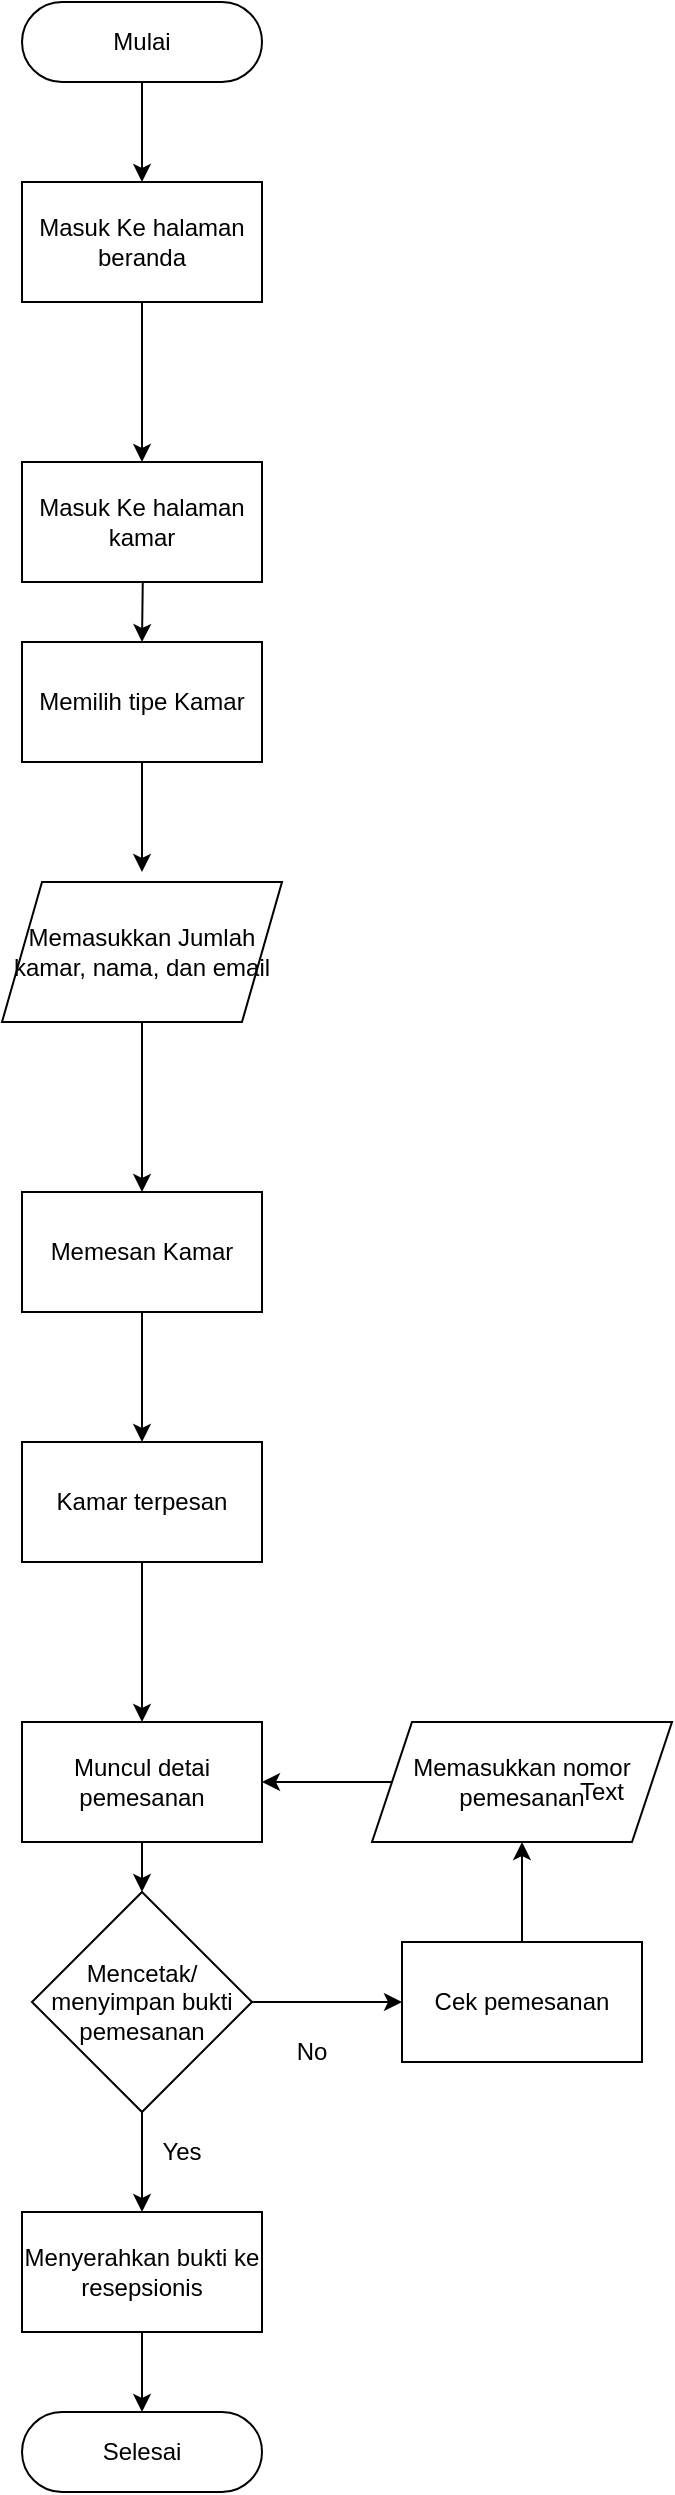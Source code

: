 <mxfile version="20.8.15" type="github">
  <diagram id="C5RBs43oDa-KdzZeNtuy" name="Page-1">
    <mxGraphModel dx="910" dy="512" grid="1" gridSize="10" guides="1" tooltips="1" connect="1" arrows="1" fold="1" page="1" pageScale="1" pageWidth="1169" pageHeight="827" math="0" shadow="0">
      <root>
        <mxCell id="WIyWlLk6GJQsqaUBKTNV-0" />
        <mxCell id="WIyWlLk6GJQsqaUBKTNV-1" parent="WIyWlLk6GJQsqaUBKTNV-0" />
        <mxCell id="hn7cNbfDd--p1zAdIMlJ-2" value="" style="edgeStyle=orthogonalEdgeStyle;rounded=0;orthogonalLoop=1;jettySize=auto;html=1;" parent="WIyWlLk6GJQsqaUBKTNV-1" source="hn7cNbfDd--p1zAdIMlJ-0" target="hn7cNbfDd--p1zAdIMlJ-1" edge="1">
          <mxGeometry relative="1" as="geometry" />
        </mxCell>
        <mxCell id="hn7cNbfDd--p1zAdIMlJ-0" value="Mulai" style="rounded=1;whiteSpace=wrap;html=1;fontSize=12;glass=0;strokeWidth=1;shadow=0;arcSize=50;" parent="WIyWlLk6GJQsqaUBKTNV-1" vertex="1">
          <mxGeometry x="180" y="100" width="120" height="40" as="geometry" />
        </mxCell>
        <mxCell id="hn7cNbfDd--p1zAdIMlJ-4" value="" style="edgeStyle=orthogonalEdgeStyle;rounded=0;orthogonalLoop=1;jettySize=auto;html=1;" parent="WIyWlLk6GJQsqaUBKTNV-1" source="hn7cNbfDd--p1zAdIMlJ-1" target="hn7cNbfDd--p1zAdIMlJ-3" edge="1">
          <mxGeometry relative="1" as="geometry" />
        </mxCell>
        <mxCell id="hn7cNbfDd--p1zAdIMlJ-1" value="Masuk Ke halaman beranda" style="rounded=0;whiteSpace=wrap;html=1;" parent="WIyWlLk6GJQsqaUBKTNV-1" vertex="1">
          <mxGeometry x="180" y="190" width="120" height="60" as="geometry" />
        </mxCell>
        <mxCell id="hn7cNbfDd--p1zAdIMlJ-13" value="" style="edgeStyle=orthogonalEdgeStyle;rounded=0;orthogonalLoop=1;jettySize=auto;html=1;" parent="WIyWlLk6GJQsqaUBKTNV-1" target="hn7cNbfDd--p1zAdIMlJ-12" edge="1">
          <mxGeometry relative="1" as="geometry">
            <mxPoint x="240" y="340" as="sourcePoint" />
          </mxGeometry>
        </mxCell>
        <mxCell id="hn7cNbfDd--p1zAdIMlJ-3" value="Masuk Ke halaman kamar" style="whiteSpace=wrap;html=1;rounded=0;" parent="WIyWlLk6GJQsqaUBKTNV-1" vertex="1">
          <mxGeometry x="180" y="330" width="120" height="60" as="geometry" />
        </mxCell>
        <mxCell id="CQ3oZ4VSzj72kXJU-v_M-1" value="" style="edgeStyle=orthogonalEdgeStyle;rounded=0;orthogonalLoop=1;jettySize=auto;html=1;" parent="WIyWlLk6GJQsqaUBKTNV-1" source="hn7cNbfDd--p1zAdIMlJ-11" target="CQ3oZ4VSzj72kXJU-v_M-0" edge="1">
          <mxGeometry relative="1" as="geometry" />
        </mxCell>
        <mxCell id="hn7cNbfDd--p1zAdIMlJ-11" value="Memasukkan Jumlah kamar, nama, dan email" style="shape=parallelogram;perimeter=parallelogramPerimeter;whiteSpace=wrap;html=1;fixedSize=1;" parent="WIyWlLk6GJQsqaUBKTNV-1" vertex="1">
          <mxGeometry x="170" y="540" width="140" height="70" as="geometry" />
        </mxCell>
        <mxCell id="hn7cNbfDd--p1zAdIMlJ-14" value="" style="edgeStyle=orthogonalEdgeStyle;rounded=0;orthogonalLoop=1;jettySize=auto;html=1;" parent="WIyWlLk6GJQsqaUBKTNV-1" source="hn7cNbfDd--p1zAdIMlJ-12" edge="1">
          <mxGeometry relative="1" as="geometry">
            <mxPoint x="240" y="535" as="targetPoint" />
          </mxGeometry>
        </mxCell>
        <mxCell id="hn7cNbfDd--p1zAdIMlJ-12" value="Memilih tipe Kamar" style="whiteSpace=wrap;html=1;rounded=0;" parent="WIyWlLk6GJQsqaUBKTNV-1" vertex="1">
          <mxGeometry x="180" y="420" width="120" height="60" as="geometry" />
        </mxCell>
        <mxCell id="hn7cNbfDd--p1zAdIMlJ-18" value="" style="edgeStyle=orthogonalEdgeStyle;rounded=0;orthogonalLoop=1;jettySize=auto;html=1;" parent="WIyWlLk6GJQsqaUBKTNV-1" source="hn7cNbfDd--p1zAdIMlJ-15" target="hn7cNbfDd--p1zAdIMlJ-17" edge="1">
          <mxGeometry relative="1" as="geometry" />
        </mxCell>
        <mxCell id="hn7cNbfDd--p1zAdIMlJ-15" value="Kamar terpesan" style="whiteSpace=wrap;html=1;" parent="WIyWlLk6GJQsqaUBKTNV-1" vertex="1">
          <mxGeometry x="180" y="820" width="120" height="60" as="geometry" />
        </mxCell>
        <mxCell id="hn7cNbfDd--p1zAdIMlJ-20" value="" style="edgeStyle=orthogonalEdgeStyle;rounded=0;orthogonalLoop=1;jettySize=auto;html=1;" parent="WIyWlLk6GJQsqaUBKTNV-1" source="hn7cNbfDd--p1zAdIMlJ-17" target="hn7cNbfDd--p1zAdIMlJ-19" edge="1">
          <mxGeometry relative="1" as="geometry" />
        </mxCell>
        <mxCell id="hn7cNbfDd--p1zAdIMlJ-17" value="Muncul detai pemesanan" style="whiteSpace=wrap;html=1;" parent="WIyWlLk6GJQsqaUBKTNV-1" vertex="1">
          <mxGeometry x="180" y="960" width="120" height="60" as="geometry" />
        </mxCell>
        <mxCell id="hn7cNbfDd--p1zAdIMlJ-22" value="" style="edgeStyle=orthogonalEdgeStyle;rounded=0;orthogonalLoop=1;jettySize=auto;html=1;" parent="WIyWlLk6GJQsqaUBKTNV-1" source="hn7cNbfDd--p1zAdIMlJ-19" target="hn7cNbfDd--p1zAdIMlJ-21" edge="1">
          <mxGeometry relative="1" as="geometry" />
        </mxCell>
        <mxCell id="hn7cNbfDd--p1zAdIMlJ-27" value="" style="edgeStyle=orthogonalEdgeStyle;rounded=0;orthogonalLoop=1;jettySize=auto;html=1;" parent="WIyWlLk6GJQsqaUBKTNV-1" source="hn7cNbfDd--p1zAdIMlJ-19" target="hn7cNbfDd--p1zAdIMlJ-26" edge="1">
          <mxGeometry relative="1" as="geometry" />
        </mxCell>
        <mxCell id="hn7cNbfDd--p1zAdIMlJ-19" value="Mencetak/ menyimpan bukti pemesanan" style="rhombus;whiteSpace=wrap;html=1;" parent="WIyWlLk6GJQsqaUBKTNV-1" vertex="1">
          <mxGeometry x="185" y="1045" width="110" height="110" as="geometry" />
        </mxCell>
        <mxCell id="hn7cNbfDd--p1zAdIMlJ-24" value="" style="edgeStyle=orthogonalEdgeStyle;rounded=0;orthogonalLoop=1;jettySize=auto;html=1;" parent="WIyWlLk6GJQsqaUBKTNV-1" source="hn7cNbfDd--p1zAdIMlJ-21" target="hn7cNbfDd--p1zAdIMlJ-23" edge="1">
          <mxGeometry relative="1" as="geometry" />
        </mxCell>
        <mxCell id="hn7cNbfDd--p1zAdIMlJ-21" value="Cek pemesanan" style="whiteSpace=wrap;html=1;" parent="WIyWlLk6GJQsqaUBKTNV-1" vertex="1">
          <mxGeometry x="370" y="1070" width="120" height="60" as="geometry" />
        </mxCell>
        <mxCell id="hn7cNbfDd--p1zAdIMlJ-25" value="" style="edgeStyle=orthogonalEdgeStyle;rounded=0;orthogonalLoop=1;jettySize=auto;html=1;" parent="WIyWlLk6GJQsqaUBKTNV-1" source="hn7cNbfDd--p1zAdIMlJ-23" target="hn7cNbfDd--p1zAdIMlJ-17" edge="1">
          <mxGeometry relative="1" as="geometry" />
        </mxCell>
        <mxCell id="hn7cNbfDd--p1zAdIMlJ-23" value="Memasukkan nomor pemesanan" style="shape=parallelogram;perimeter=parallelogramPerimeter;whiteSpace=wrap;html=1;fixedSize=1;" parent="WIyWlLk6GJQsqaUBKTNV-1" vertex="1">
          <mxGeometry x="355" y="960" width="150" height="60" as="geometry" />
        </mxCell>
        <mxCell id="hn7cNbfDd--p1zAdIMlJ-29" value="" style="edgeStyle=orthogonalEdgeStyle;rounded=0;orthogonalLoop=1;jettySize=auto;html=1;" parent="WIyWlLk6GJQsqaUBKTNV-1" source="hn7cNbfDd--p1zAdIMlJ-26" target="hn7cNbfDd--p1zAdIMlJ-28" edge="1">
          <mxGeometry relative="1" as="geometry" />
        </mxCell>
        <mxCell id="hn7cNbfDd--p1zAdIMlJ-26" value="Menyerahkan bukti ke resepsionis" style="whiteSpace=wrap;html=1;" parent="WIyWlLk6GJQsqaUBKTNV-1" vertex="1">
          <mxGeometry x="180" y="1205" width="120" height="60" as="geometry" />
        </mxCell>
        <mxCell id="hn7cNbfDd--p1zAdIMlJ-28" value="Selesai" style="rounded=1;whiteSpace=wrap;html=1;fontSize=12;glass=0;strokeWidth=1;shadow=0;arcSize=50;" parent="WIyWlLk6GJQsqaUBKTNV-1" vertex="1">
          <mxGeometry x="180" y="1305" width="120" height="40" as="geometry" />
        </mxCell>
        <mxCell id="CQ3oZ4VSzj72kXJU-v_M-2" value="" style="edgeStyle=orthogonalEdgeStyle;rounded=0;orthogonalLoop=1;jettySize=auto;html=1;" parent="WIyWlLk6GJQsqaUBKTNV-1" source="CQ3oZ4VSzj72kXJU-v_M-0" target="hn7cNbfDd--p1zAdIMlJ-15" edge="1">
          <mxGeometry relative="1" as="geometry" />
        </mxCell>
        <mxCell id="CQ3oZ4VSzj72kXJU-v_M-0" value="Memesan Kamar" style="whiteSpace=wrap;html=1;" parent="WIyWlLk6GJQsqaUBKTNV-1" vertex="1">
          <mxGeometry x="180" y="695" width="120" height="60" as="geometry" />
        </mxCell>
        <mxCell id="2bGvW_P2N9DoHoe4VltJ-0" value="Text" style="text;html=1;strokeColor=none;fillColor=none;align=center;verticalAlign=middle;whiteSpace=wrap;rounded=0;" vertex="1" parent="WIyWlLk6GJQsqaUBKTNV-1">
          <mxGeometry x="440" y="980" width="60" height="30" as="geometry" />
        </mxCell>
        <mxCell id="2bGvW_P2N9DoHoe4VltJ-1" value="No" style="text;html=1;strokeColor=none;fillColor=none;align=center;verticalAlign=middle;whiteSpace=wrap;rounded=0;" vertex="1" parent="WIyWlLk6GJQsqaUBKTNV-1">
          <mxGeometry x="295" y="1110" width="60" height="30" as="geometry" />
        </mxCell>
        <mxCell id="2bGvW_P2N9DoHoe4VltJ-2" value="Yes" style="text;html=1;strokeColor=none;fillColor=none;align=center;verticalAlign=middle;whiteSpace=wrap;rounded=0;" vertex="1" parent="WIyWlLk6GJQsqaUBKTNV-1">
          <mxGeometry x="230" y="1160" width="60" height="30" as="geometry" />
        </mxCell>
      </root>
    </mxGraphModel>
  </diagram>
</mxfile>
